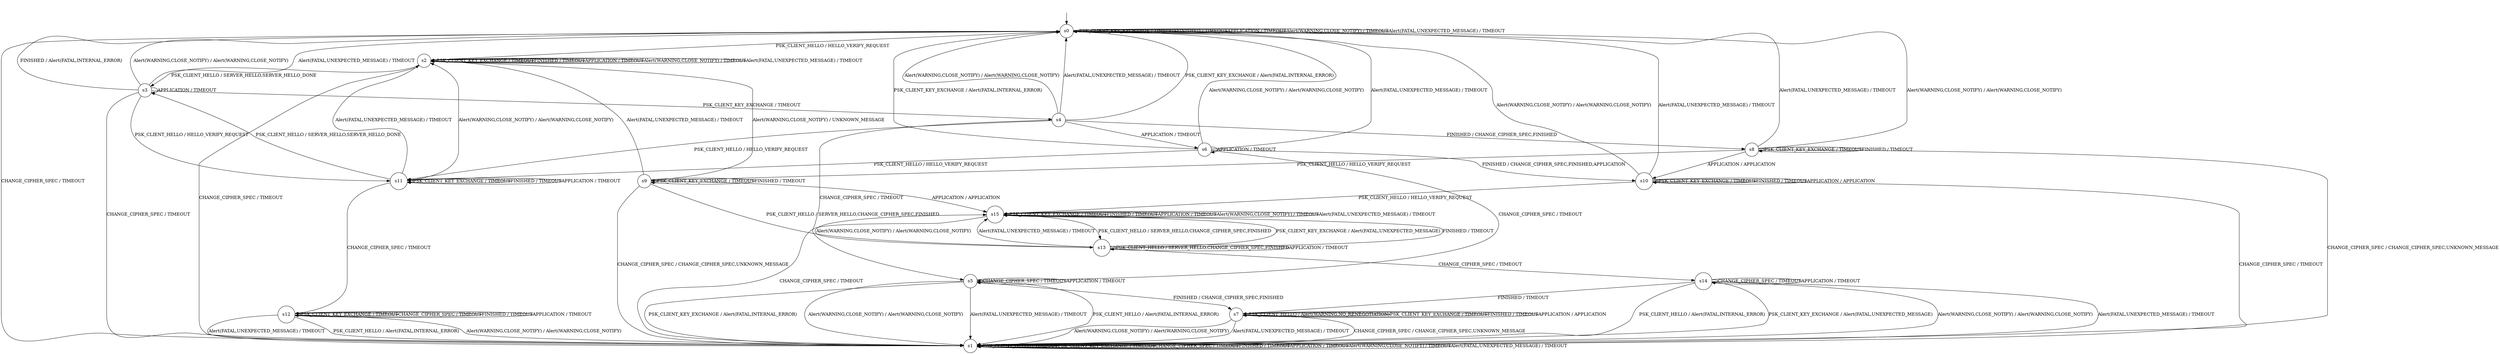 digraph g {
__start0 [label="" shape="none"];

	s0 [shape="circle" label="s0"];
	s1 [shape="circle" label="s1"];
	s2 [shape="circle" label="s2"];
	s3 [shape="circle" label="s3"];
	s4 [shape="circle" label="s4"];
	s5 [shape="circle" label="s5"];
	s6 [shape="circle" label="s6"];
	s7 [shape="circle" label="s7"];
	s8 [shape="circle" label="s8"];
	s9 [shape="circle" label="s9"];
	s10 [shape="circle" label="s10"];
	s11 [shape="circle" label="s11"];
	s12 [shape="circle" label="s12"];
	s13 [shape="circle" label="s13"];
	s14 [shape="circle" label="s14"];
	s15 [shape="circle" label="s15"];
	s0 -> s2 [label="PSK_CLIENT_HELLO / HELLO_VERIFY_REQUEST"];
	s0 -> s0 [label="PSK_CLIENT_KEY_EXCHANGE / TIMEOUT"];
	s0 -> s1 [label="CHANGE_CIPHER_SPEC / TIMEOUT"];
	s0 -> s0 [label="FINISHED / TIMEOUT"];
	s0 -> s0 [label="APPLICATION / TIMEOUT"];
	s0 -> s0 [label="Alert(WARNING,CLOSE_NOTIFY) / TIMEOUT"];
	s0 -> s0 [label="Alert(FATAL,UNEXPECTED_MESSAGE) / TIMEOUT"];
	s1 -> s1 [label="PSK_CLIENT_HELLO / TIMEOUT"];
	s1 -> s1 [label="PSK_CLIENT_KEY_EXCHANGE / TIMEOUT"];
	s1 -> s1 [label="CHANGE_CIPHER_SPEC / TIMEOUT"];
	s1 -> s1 [label="FINISHED / TIMEOUT"];
	s1 -> s1 [label="APPLICATION / TIMEOUT"];
	s1 -> s1 [label="Alert(WARNING,CLOSE_NOTIFY) / TIMEOUT"];
	s1 -> s1 [label="Alert(FATAL,UNEXPECTED_MESSAGE) / TIMEOUT"];
	s2 -> s3 [label="PSK_CLIENT_HELLO / SERVER_HELLO,SERVER_HELLO_DONE"];
	s2 -> s2 [label="PSK_CLIENT_KEY_EXCHANGE / TIMEOUT"];
	s2 -> s1 [label="CHANGE_CIPHER_SPEC / TIMEOUT"];
	s2 -> s2 [label="FINISHED / TIMEOUT"];
	s2 -> s2 [label="APPLICATION / TIMEOUT"];
	s2 -> s2 [label="Alert(WARNING,CLOSE_NOTIFY) / TIMEOUT"];
	s2 -> s2 [label="Alert(FATAL,UNEXPECTED_MESSAGE) / TIMEOUT"];
	s3 -> s11 [label="PSK_CLIENT_HELLO / HELLO_VERIFY_REQUEST"];
	s3 -> s4 [label="PSK_CLIENT_KEY_EXCHANGE / TIMEOUT"];
	s3 -> s1 [label="CHANGE_CIPHER_SPEC / TIMEOUT"];
	s3 -> s0 [label="FINISHED / Alert(FATAL,INTERNAL_ERROR)"];
	s3 -> s3 [label="APPLICATION / TIMEOUT"];
	s3 -> s0 [label="Alert(WARNING,CLOSE_NOTIFY) / Alert(WARNING,CLOSE_NOTIFY)"];
	s3 -> s0 [label="Alert(FATAL,UNEXPECTED_MESSAGE) / TIMEOUT"];
	s4 -> s11 [label="PSK_CLIENT_HELLO / HELLO_VERIFY_REQUEST"];
	s4 -> s0 [label="PSK_CLIENT_KEY_EXCHANGE / Alert(FATAL,INTERNAL_ERROR)"];
	s4 -> s5 [label="CHANGE_CIPHER_SPEC / TIMEOUT"];
	s4 -> s8 [label="FINISHED / CHANGE_CIPHER_SPEC,FINISHED"];
	s4 -> s6 [label="APPLICATION / TIMEOUT"];
	s4 -> s0 [label="Alert(WARNING,CLOSE_NOTIFY) / Alert(WARNING,CLOSE_NOTIFY)"];
	s4 -> s0 [label="Alert(FATAL,UNEXPECTED_MESSAGE) / TIMEOUT"];
	s5 -> s1 [label="PSK_CLIENT_HELLO / Alert(FATAL,INTERNAL_ERROR)"];
	s5 -> s1 [label="PSK_CLIENT_KEY_EXCHANGE / Alert(FATAL,INTERNAL_ERROR)"];
	s5 -> s5 [label="CHANGE_CIPHER_SPEC / TIMEOUT"];
	s5 -> s7 [label="FINISHED / CHANGE_CIPHER_SPEC,FINISHED"];
	s5 -> s5 [label="APPLICATION / TIMEOUT"];
	s5 -> s1 [label="Alert(WARNING,CLOSE_NOTIFY) / Alert(WARNING,CLOSE_NOTIFY)"];
	s5 -> s1 [label="Alert(FATAL,UNEXPECTED_MESSAGE) / TIMEOUT"];
	s6 -> s11 [label="PSK_CLIENT_HELLO / HELLO_VERIFY_REQUEST"];
	s6 -> s0 [label="PSK_CLIENT_KEY_EXCHANGE / Alert(FATAL,INTERNAL_ERROR)"];
	s6 -> s5 [label="CHANGE_CIPHER_SPEC / TIMEOUT"];
	s6 -> s10 [label="FINISHED / CHANGE_CIPHER_SPEC,FINISHED,APPLICATION"];
	s6 -> s6 [label="APPLICATION / TIMEOUT"];
	s6 -> s0 [label="Alert(WARNING,CLOSE_NOTIFY) / Alert(WARNING,CLOSE_NOTIFY)"];
	s6 -> s0 [label="Alert(FATAL,UNEXPECTED_MESSAGE) / TIMEOUT"];
	s7 -> s7 [label="PSK_CLIENT_HELLO / Alert(WARNING,NO_RENEGOTIATION)"];
	s7 -> s7 [label="PSK_CLIENT_KEY_EXCHANGE / TIMEOUT"];
	s7 -> s1 [label="CHANGE_CIPHER_SPEC / CHANGE_CIPHER_SPEC,UNKNOWN_MESSAGE"];
	s7 -> s7 [label="FINISHED / TIMEOUT"];
	s7 -> s7 [label="APPLICATION / APPLICATION"];
	s7 -> s1 [label="Alert(WARNING,CLOSE_NOTIFY) / Alert(WARNING,CLOSE_NOTIFY)"];
	s7 -> s1 [label="Alert(FATAL,UNEXPECTED_MESSAGE) / TIMEOUT"];
	s8 -> s9 [label="PSK_CLIENT_HELLO / HELLO_VERIFY_REQUEST"];
	s8 -> s8 [label="PSK_CLIENT_KEY_EXCHANGE / TIMEOUT"];
	s8 -> s1 [label="CHANGE_CIPHER_SPEC / CHANGE_CIPHER_SPEC,UNKNOWN_MESSAGE"];
	s8 -> s8 [label="FINISHED / TIMEOUT"];
	s8 -> s10 [label="APPLICATION / APPLICATION"];
	s8 -> s0 [label="Alert(WARNING,CLOSE_NOTIFY) / Alert(WARNING,CLOSE_NOTIFY)"];
	s8 -> s0 [label="Alert(FATAL,UNEXPECTED_MESSAGE) / TIMEOUT"];
	s9 -> s13 [label="PSK_CLIENT_HELLO / SERVER_HELLO,CHANGE_CIPHER_SPEC,FINISHED"];
	s9 -> s9 [label="PSK_CLIENT_KEY_EXCHANGE / TIMEOUT"];
	s9 -> s1 [label="CHANGE_CIPHER_SPEC / CHANGE_CIPHER_SPEC,UNKNOWN_MESSAGE"];
	s9 -> s9 [label="FINISHED / TIMEOUT"];
	s9 -> s15 [label="APPLICATION / APPLICATION"];
	s9 -> s2 [label="Alert(WARNING,CLOSE_NOTIFY) / UNKNOWN_MESSAGE"];
	s9 -> s2 [label="Alert(FATAL,UNEXPECTED_MESSAGE) / TIMEOUT"];
	s10 -> s15 [label="PSK_CLIENT_HELLO / HELLO_VERIFY_REQUEST"];
	s10 -> s10 [label="PSK_CLIENT_KEY_EXCHANGE / TIMEOUT"];
	s10 -> s1 [label="CHANGE_CIPHER_SPEC / TIMEOUT"];
	s10 -> s10 [label="FINISHED / TIMEOUT"];
	s10 -> s10 [label="APPLICATION / APPLICATION"];
	s10 -> s0 [label="Alert(WARNING,CLOSE_NOTIFY) / Alert(WARNING,CLOSE_NOTIFY)"];
	s10 -> s0 [label="Alert(FATAL,UNEXPECTED_MESSAGE) / TIMEOUT"];
	s11 -> s3 [label="PSK_CLIENT_HELLO / SERVER_HELLO,SERVER_HELLO_DONE"];
	s11 -> s11 [label="PSK_CLIENT_KEY_EXCHANGE / TIMEOUT"];
	s11 -> s12 [label="CHANGE_CIPHER_SPEC / TIMEOUT"];
	s11 -> s11 [label="FINISHED / TIMEOUT"];
	s11 -> s11 [label="APPLICATION / TIMEOUT"];
	s11 -> s2 [label="Alert(WARNING,CLOSE_NOTIFY) / Alert(WARNING,CLOSE_NOTIFY)"];
	s11 -> s2 [label="Alert(FATAL,UNEXPECTED_MESSAGE) / TIMEOUT"];
	s12 -> s1 [label="PSK_CLIENT_HELLO / Alert(FATAL,INTERNAL_ERROR)"];
	s12 -> s12 [label="PSK_CLIENT_KEY_EXCHANGE / TIMEOUT"];
	s12 -> s12 [label="CHANGE_CIPHER_SPEC / TIMEOUT"];
	s12 -> s12 [label="FINISHED / TIMEOUT"];
	s12 -> s12 [label="APPLICATION / TIMEOUT"];
	s12 -> s1 [label="Alert(WARNING,CLOSE_NOTIFY) / Alert(WARNING,CLOSE_NOTIFY)"];
	s12 -> s1 [label="Alert(FATAL,UNEXPECTED_MESSAGE) / TIMEOUT"];
	s13 -> s13 [label="PSK_CLIENT_HELLO / SERVER_HELLO,CHANGE_CIPHER_SPEC,FINISHED"];
	s13 -> s15 [label="PSK_CLIENT_KEY_EXCHANGE / Alert(FATAL,UNEXPECTED_MESSAGE)"];
	s13 -> s14 [label="CHANGE_CIPHER_SPEC / TIMEOUT"];
	s13 -> s15 [label="FINISHED / TIMEOUT"];
	s13 -> s13 [label="APPLICATION / TIMEOUT"];
	s13 -> s15 [label="Alert(WARNING,CLOSE_NOTIFY) / Alert(WARNING,CLOSE_NOTIFY)"];
	s13 -> s15 [label="Alert(FATAL,UNEXPECTED_MESSAGE) / TIMEOUT"];
	s14 -> s1 [label="PSK_CLIENT_HELLO / Alert(FATAL,INTERNAL_ERROR)"];
	s14 -> s1 [label="PSK_CLIENT_KEY_EXCHANGE / Alert(FATAL,UNEXPECTED_MESSAGE)"];
	s14 -> s14 [label="CHANGE_CIPHER_SPEC / TIMEOUT"];
	s14 -> s7 [label="FINISHED / TIMEOUT"];
	s14 -> s14 [label="APPLICATION / TIMEOUT"];
	s14 -> s1 [label="Alert(WARNING,CLOSE_NOTIFY) / Alert(WARNING,CLOSE_NOTIFY)"];
	s14 -> s1 [label="Alert(FATAL,UNEXPECTED_MESSAGE) / TIMEOUT"];
	s15 -> s13 [label="PSK_CLIENT_HELLO / SERVER_HELLO,CHANGE_CIPHER_SPEC,FINISHED"];
	s15 -> s15 [label="PSK_CLIENT_KEY_EXCHANGE / TIMEOUT"];
	s15 -> s1 [label="CHANGE_CIPHER_SPEC / TIMEOUT"];
	s15 -> s15 [label="FINISHED / TIMEOUT"];
	s15 -> s15 [label="APPLICATION / TIMEOUT"];
	s15 -> s15 [label="Alert(WARNING,CLOSE_NOTIFY) / TIMEOUT"];
	s15 -> s15 [label="Alert(FATAL,UNEXPECTED_MESSAGE) / TIMEOUT"];

__start0 -> s0;
}

